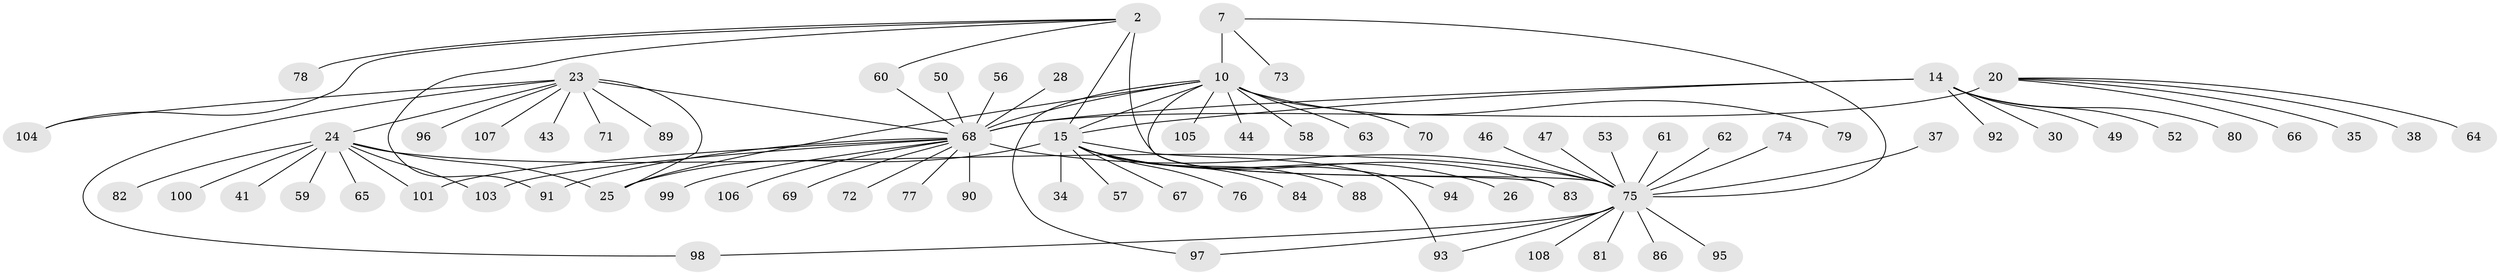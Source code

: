 // original degree distribution, {5: 0.027777777777777776, 8: 0.037037037037037035, 10: 0.018518518518518517, 9: 0.037037037037037035, 11: 0.009259259259259259, 7: 0.05555555555555555, 4: 0.018518518518518517, 13: 0.009259259259259259, 6: 0.018518518518518517, 12: 0.009259259259259259, 1: 0.5462962962962963, 2: 0.19444444444444445, 3: 0.018518518518518517}
// Generated by graph-tools (version 1.1) at 2025/58/03/04/25 21:58:55]
// undirected, 75 vertices, 90 edges
graph export_dot {
graph [start="1"]
  node [color=gray90,style=filled];
  2 [super="+1"];
  7 [super="+6"];
  10 [super="+8+9"];
  14 [super="+13"];
  15 [super="+12+11"];
  20 [super="+18"];
  23 [super="+21"];
  24;
  25 [super="+22"];
  26;
  28;
  30;
  34;
  35;
  37;
  38;
  41;
  43 [super="+33"];
  44;
  46;
  47;
  49;
  50;
  52;
  53;
  56;
  57;
  58;
  59;
  60;
  61;
  62;
  63;
  64;
  65;
  66;
  67;
  68 [super="+42+17+19"];
  69;
  70;
  71;
  72;
  73;
  74;
  75 [super="+5"];
  76;
  77;
  78;
  79 [super="+29"];
  80;
  81 [super="+27"];
  82;
  83;
  84 [super="+45"];
  86;
  88 [super="+36"];
  89;
  90;
  91 [super="+32"];
  92;
  93;
  94;
  95;
  96;
  97 [super="+40"];
  98;
  99;
  100;
  101 [super="+85"];
  103 [super="+102"];
  104;
  105 [super="+54"];
  106 [super="+51"];
  107;
  108;
  2 -- 78;
  2 -- 104;
  2 -- 60;
  2 -- 15;
  2 -- 91;
  2 -- 75 [weight=6];
  7 -- 10 [weight=6];
  7 -- 73;
  7 -- 75 [weight=2];
  10 -- 25;
  10 -- 44;
  10 -- 83;
  10 -- 70;
  10 -- 79;
  10 -- 68 [weight=2];
  10 -- 97;
  10 -- 58;
  10 -- 105;
  10 -- 63;
  10 -- 15;
  14 -- 15 [weight=6];
  14 -- 30;
  14 -- 52;
  14 -- 80;
  14 -- 49;
  14 -- 92;
  14 -- 68;
  15 -- 83;
  15 -- 94;
  15 -- 25;
  15 -- 34;
  15 -- 67;
  15 -- 26;
  15 -- 76;
  15 -- 84;
  15 -- 88;
  15 -- 57;
  15 -- 93;
  20 -- 64;
  20 -- 66;
  20 -- 35;
  20 -- 38;
  20 -- 68 [weight=6];
  23 -- 24 [weight=2];
  23 -- 25 [weight=4];
  23 -- 71;
  23 -- 98;
  23 -- 96;
  23 -- 104;
  23 -- 107;
  23 -- 89;
  23 -- 43;
  23 -- 68;
  24 -- 25 [weight=2];
  24 -- 41;
  24 -- 59;
  24 -- 65;
  24 -- 82;
  24 -- 100;
  24 -- 101;
  24 -- 103;
  24 -- 75;
  28 -- 68;
  37 -- 75;
  46 -- 75;
  47 -- 75;
  50 -- 68;
  53 -- 75;
  56 -- 68;
  60 -- 68;
  61 -- 75;
  62 -- 75;
  68 -- 99;
  68 -- 101;
  68 -- 72;
  68 -- 75;
  68 -- 69;
  68 -- 103;
  68 -- 106;
  68 -- 77;
  68 -- 90;
  68 -- 91;
  74 -- 75;
  75 -- 81;
  75 -- 86;
  75 -- 93;
  75 -- 95;
  75 -- 97;
  75 -- 98;
  75 -- 108;
}
